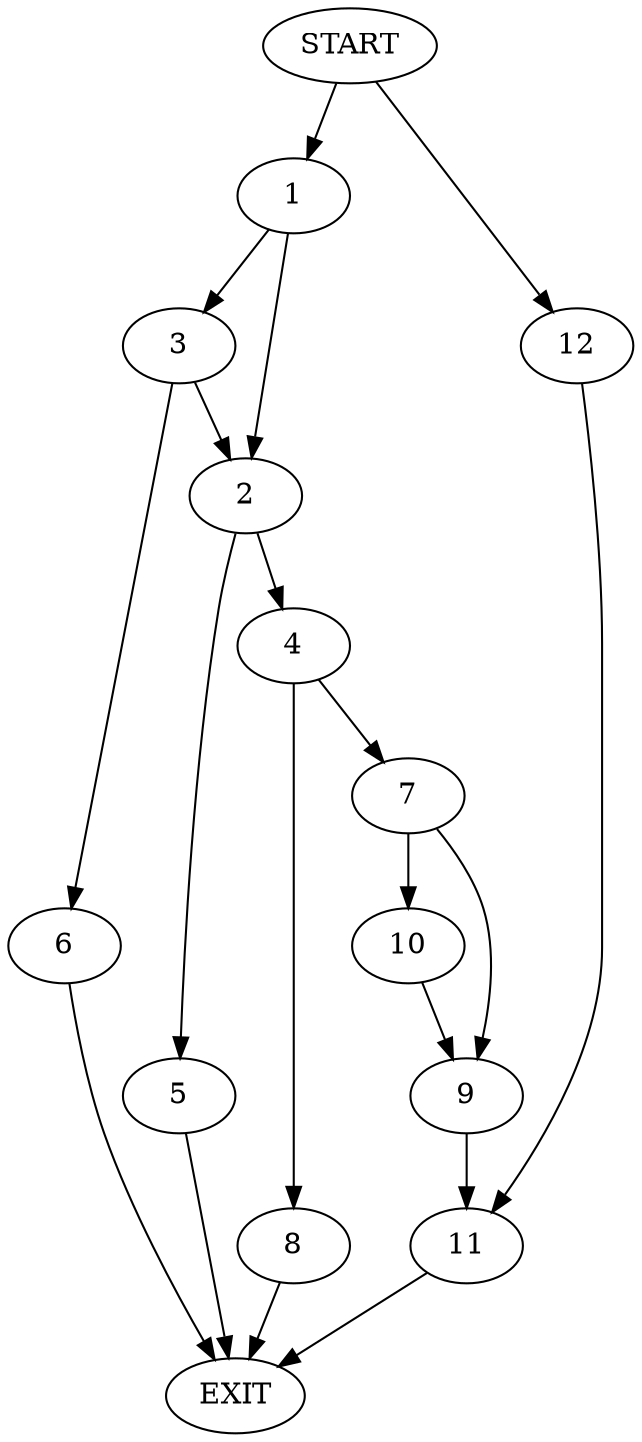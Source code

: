digraph {
0 [label="START"]
13 [label="EXIT"]
0 -> 1
1 -> 2
1 -> 3
2 -> 4
2 -> 5
3 -> 6
3 -> 2
6 -> 13
5 -> 13
4 -> 7
4 -> 8
8 -> 13
7 -> 9
7 -> 10
9 -> 11
10 -> 9
11 -> 13
0 -> 12
12 -> 11
}

